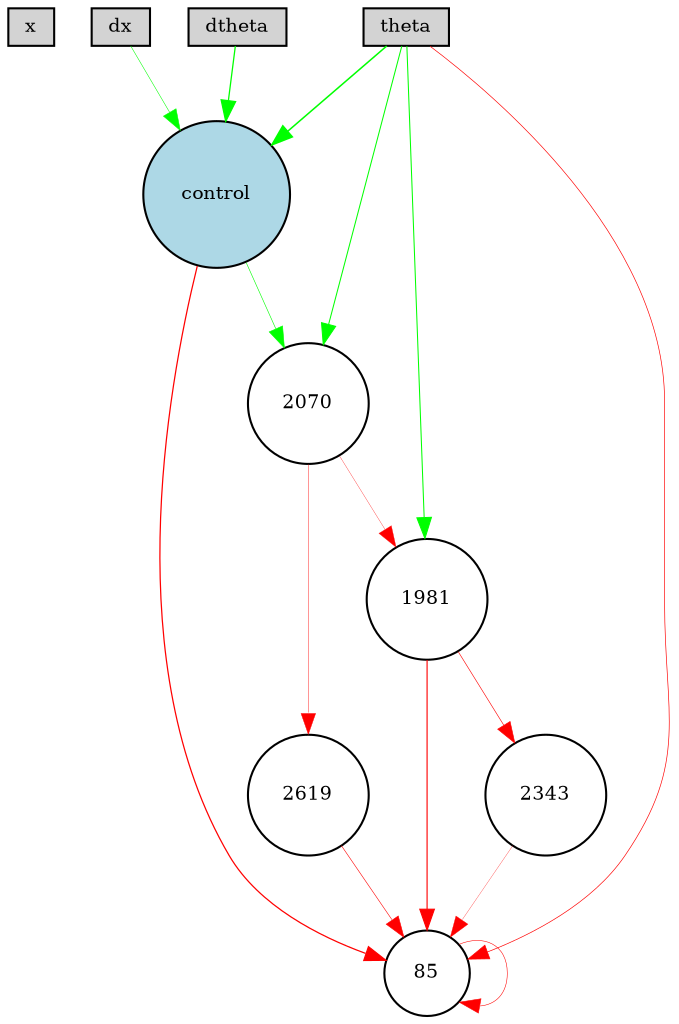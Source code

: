 digraph {
	node [fontsize=9 height=0.2 shape=circle width=0.2]
	x [fillcolor=lightgray shape=box style=filled]
	dx [fillcolor=lightgray shape=box style=filled]
	theta [fillcolor=lightgray shape=box style=filled]
	dtheta [fillcolor=lightgray shape=box style=filled]
	control [fillcolor=lightblue style=filled]
	theta -> control [color=green penwidth=0.7329481554120846 style=solid]
	theta -> 85 [color=red penwidth=0.31916755409981246 style=solid]
	dtheta -> control [color=green penwidth=0.6129927190033938 style=solid]
	control -> 85 [color=red penwidth=0.5959915383907644 style=solid]
	theta -> 1981 [color=green penwidth=0.49537012912979694 style=solid]
	1981 -> 85 [color=red penwidth=0.5393786919278392 style=solid]
	theta -> 2070 [color=green penwidth=0.4906566003997581 style=solid]
	dx -> control [color=green penwidth=0.2576608295016437 style=solid]
	1981 -> 2343 [color=red penwidth=0.29156901355425935 style=solid]
	2343 -> 85 [color=red penwidth=0.1358410886237269 style=solid]
	85 -> 85 [color=red penwidth=0.26038629614625186 style=solid]
	2070 -> 2619 [color=red penwidth=0.19747271483971807 style=solid]
	2619 -> 85 [color=red penwidth=0.2788426142651924 style=solid]
	control -> 2070 [color=green penwidth=0.28603781541821727 style=solid]
	2070 -> 1981 [color=red penwidth=0.14823301979661424 style=solid]
}

